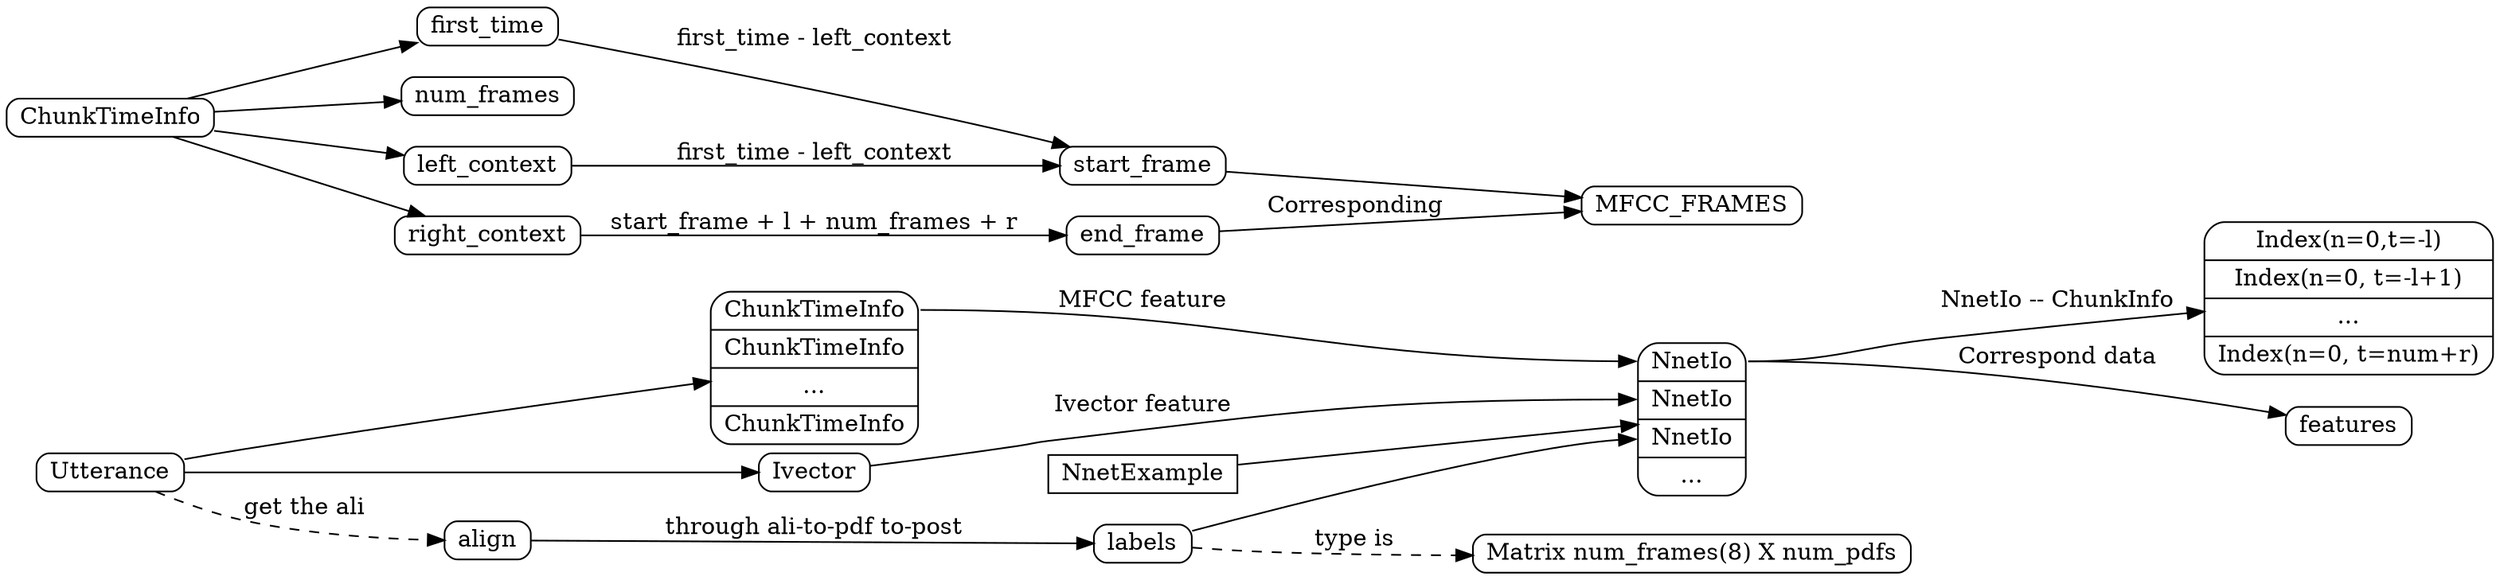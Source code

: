

digraph ComputationGraph{
        rankdir = LR
        node[shape=Mrecord, width=.1, height=.1]

        Utterance -> utt_chunkinfo
        utt_chunkinfo[label="<1> ChunkTimeInfo | <2>  ChunkTimeInfo | <ignore> ... |<3>  ChunkTimeInfo "]

        utt_chunkinfo:1 -> vec_NnetIo:1[label="MFCC feature"]
//        utt_chunkinfo:2 -> NnetExample  
//        utt_chunkinfo:3 -> NnetExample
//        utt_chunkinfo:ignore -> NnetExample

        NnetExample -> vec_NnetIo
        NnetExample[shape=box]



        vec_NnetIo[label="<1> NnetIo | <2> NnetIo | <3> NnetIo |... "]
        
        vec_NnetIo:1 -> vec_Index[label="NnetIo -- ChunkInfo"]
        vec_Index[label="Index(n=0,t=-l) | Index(n=0, t=-l+1) |... | Index(n=0, t=num+r)"]
        vec_NnetIo:1 -> features[label="Correspond data"]


        ChunkTimeInfo -> first_time
        ChunkTimeInfo -> num_frames
        ChunkTimeInfo -> left_context
        first_time -> start_frame[label="first_time - left_context"]
        left_context -> start_frame[label="first_time - left_context"]

        ChunkTimeInfo -> right_context
        right_context -> end_frame[label="start_frame + l + num_frames + r"]

        start_frame -> MFCC_FRAMES
        end_frame -> MFCC_FRAMES[label="Corresponding"]


        Utterance -> Ivector
        Ivector -> vec_NnetIo:2[label="Ivector feature"]

        Utterance -> align[label="get the ali", style=dashed]
        align -> labels[label="through ali-to-pdf to-post"]
        
        labels -> labels_type[label="type is", style=dashed]
        labels_type[label="Matrix num_frames(8) X num_pdfs"]

        labels -> vec_NnetIo:3
        

}